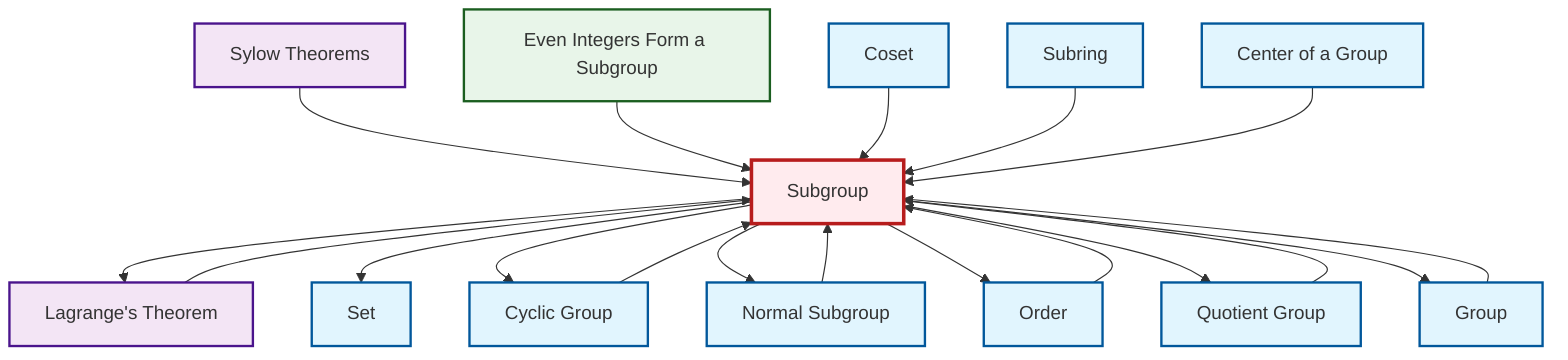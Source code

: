 graph TD
    classDef definition fill:#e1f5fe,stroke:#01579b,stroke-width:2px
    classDef theorem fill:#f3e5f5,stroke:#4a148c,stroke-width:2px
    classDef axiom fill:#fff3e0,stroke:#e65100,stroke-width:2px
    classDef example fill:#e8f5e9,stroke:#1b5e20,stroke-width:2px
    classDef current fill:#ffebee,stroke:#b71c1c,stroke-width:3px
    def-center-of-group["Center of a Group"]:::definition
    thm-sylow["Sylow Theorems"]:::theorem
    def-set["Set"]:::definition
    def-coset["Coset"]:::definition
    def-subgroup["Subgroup"]:::definition
    def-cyclic-group["Cyclic Group"]:::definition
    thm-lagrange["Lagrange's Theorem"]:::theorem
    def-group["Group"]:::definition
    ex-even-integers-subgroup["Even Integers Form a Subgroup"]:::example
    def-quotient-group["Quotient Group"]:::definition
    def-subring["Subring"]:::definition
    def-normal-subgroup["Normal Subgroup"]:::definition
    def-order["Order"]:::definition
    def-subgroup --> thm-lagrange
    def-cyclic-group --> def-subgroup
    def-quotient-group --> def-subgroup
    def-subgroup --> def-set
    thm-lagrange --> def-subgroup
    thm-sylow --> def-subgroup
    def-subgroup --> def-cyclic-group
    def-group --> def-subgroup
    ex-even-integers-subgroup --> def-subgroup
    def-coset --> def-subgroup
    def-order --> def-subgroup
    def-normal-subgroup --> def-subgroup
    def-subring --> def-subgroup
    def-subgroup --> def-normal-subgroup
    def-subgroup --> def-order
    def-subgroup --> def-quotient-group
    def-center-of-group --> def-subgroup
    def-subgroup --> def-group
    class def-subgroup current